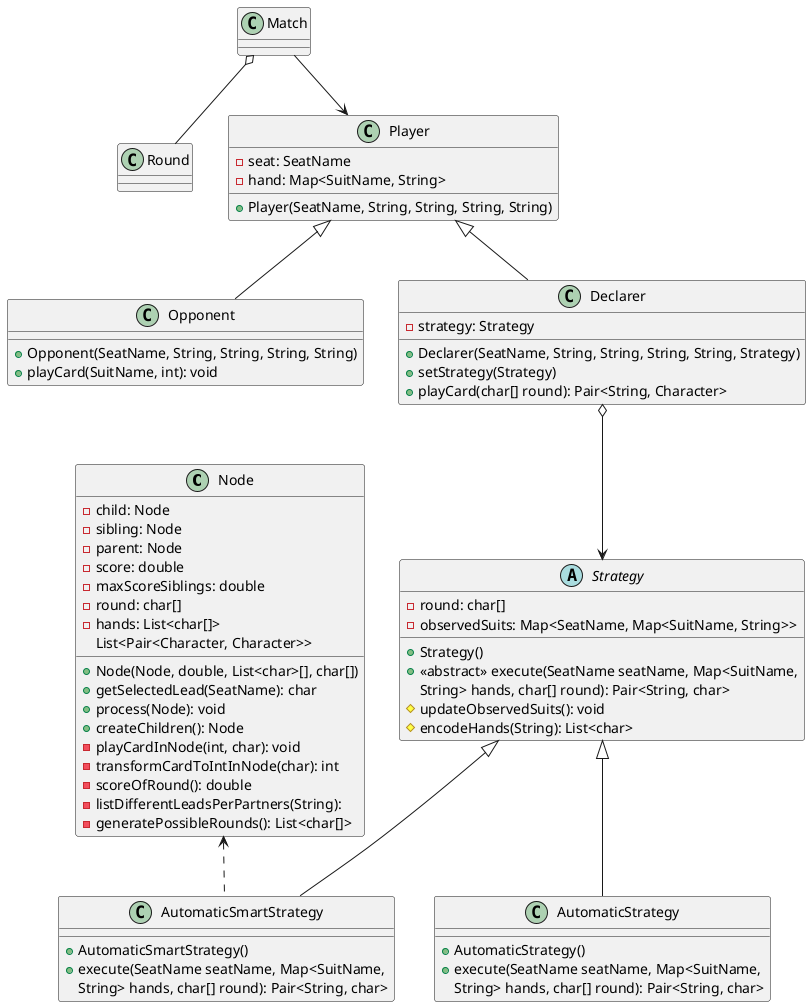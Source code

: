 @startuml

class Node {
}

class Match {
}

class Round {
}

class Player {
- seat: SeatName
- hand: Map<SuitName, String>
+ Player(SeatName, String, String, String, String)
}

class Opponent {
+ Opponent(SeatName, String, String, String, String)
+ playCard(SuitName, int): void
}

class Declarer {
- strategy: Strategy
+ Declarer(SeatName, String, String, String, String, Strategy)
+ setStrategy(Strategy)
+ playCard(char[] round): Pair<String, Character>
}

abstract class Strategy {
- round: char[]
- observedSuits: Map<SeatName, Map<SuitName, String>>
+ Strategy()
+ <<abstract>> execute(SeatName seatName, Map<SuitName,
    String> hands, char[] round): Pair<String, char>
# updateObservedSuits(): void
# encodeHands(String): List<char>
}

class AutomaticStrategy {
+ AutomaticStrategy()
+ execute(SeatName seatName, Map<SuitName,
    String> hands, char[] round): Pair<String, char>
}

class AutomaticSmartStrategy {
+ AutomaticSmartStrategy()
+ execute(SeatName seatName, Map<SuitName,
    String> hands, char[] round): Pair<String, char>
}

class Node {
- child: Node
- sibling: Node
- parent: Node
- score: double
-maxScoreSiblings: double
- round: char[]
- hands: List<char[]>
+ Node(Node, double, List<char>[], char[])
+ getSelectedLead(SeatName): char
+ process(Node): void
+ createChildren(): Node
- playCardInNode(int, char): void
- transformCardToIntInNode(char): int
- scoreOfRound(): double
- listDifferentLeadsPerPartners(String):
    List<Pair<Character, Character>>
- generatePossibleRounds(): List<char[]>
}

Match --> Player
Match o-- Round

Player <|-- Opponent
Player <|-- Declarer

Declarer o--> Strategy

Strategy <|-- AutomaticStrategy
Strategy <|-- AutomaticSmartStrategy

Node <.. AutomaticSmartStrategy

@enduml